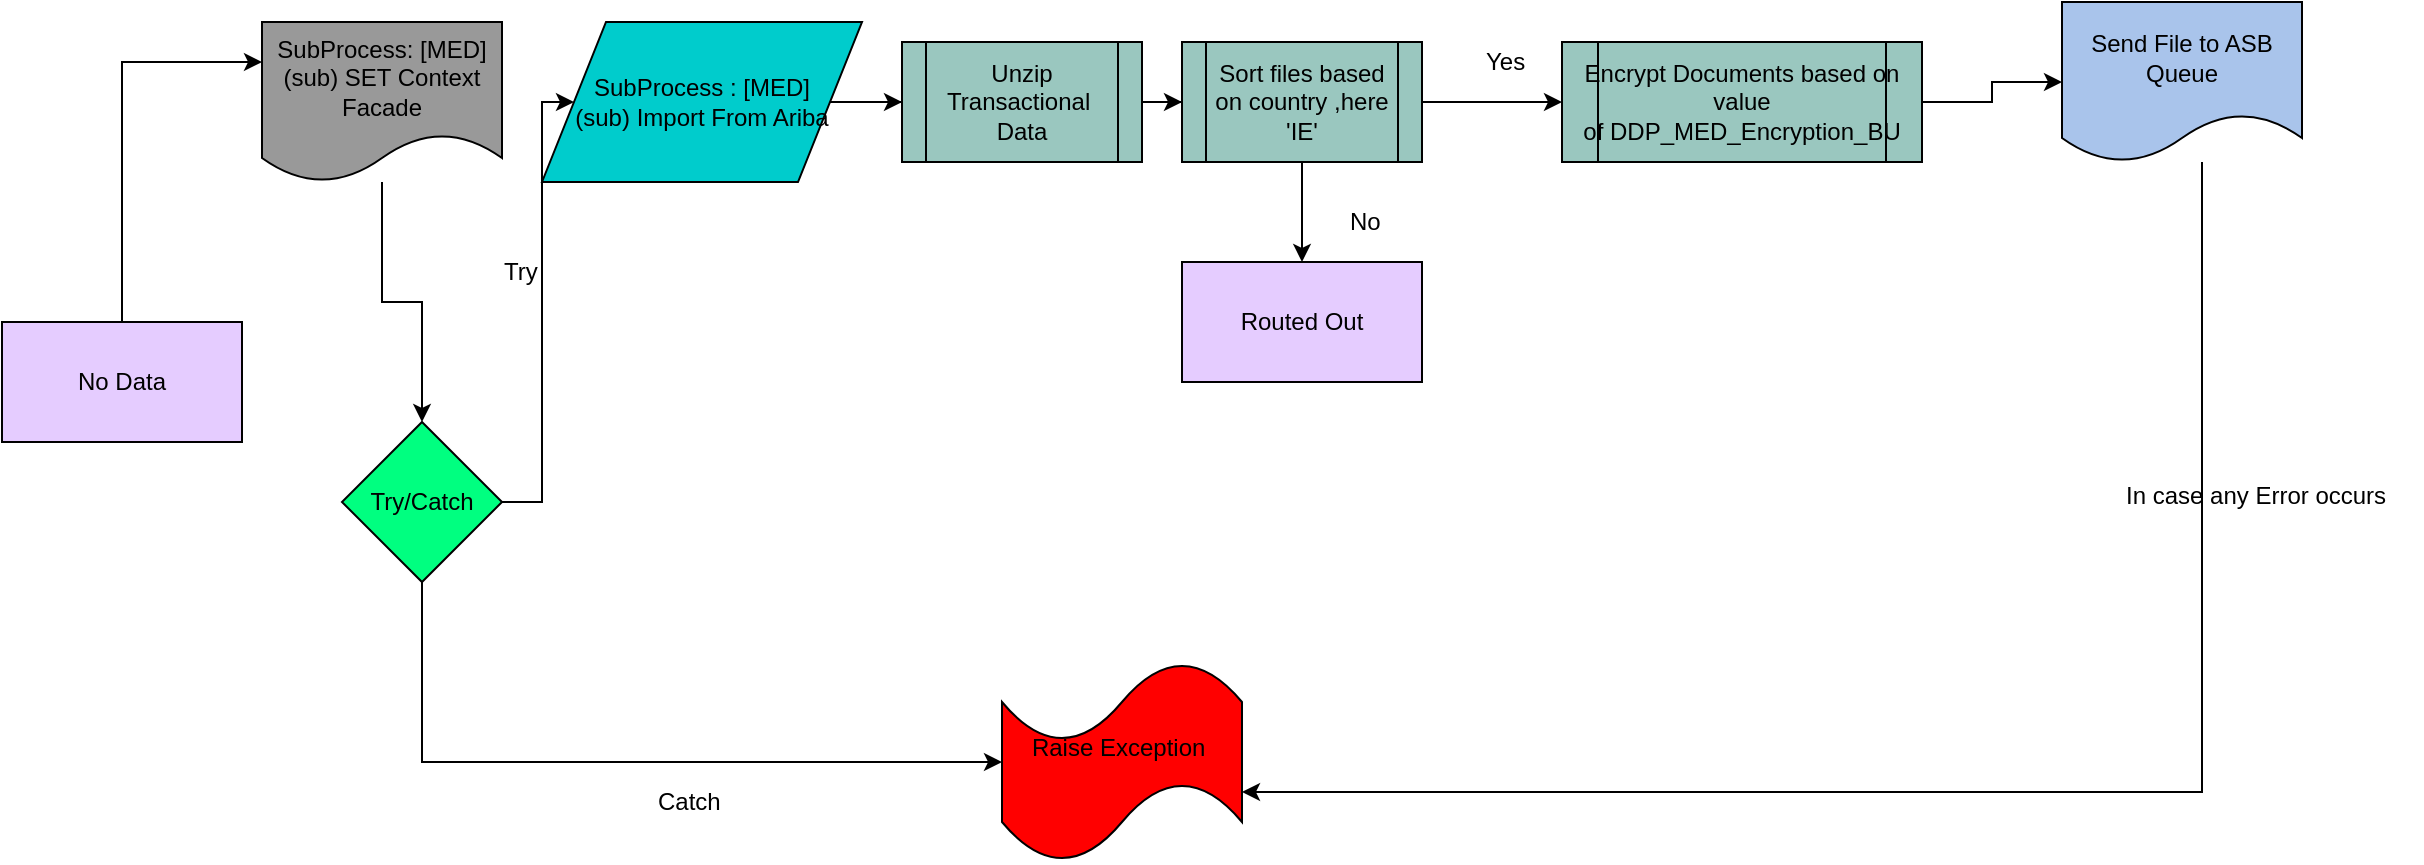<mxfile version="10.3.5" type="github"><diagram id="h2p2jUR2dyHVezbM5Hxx" name="Page-1"><mxGraphModel dx="1358" dy="629" grid="1" gridSize="10" guides="1" tooltips="1" connect="1" arrows="1" fold="1" page="0" pageScale="1" pageWidth="850" pageHeight="1100" math="0" shadow="0"><root><mxCell id="0"/><mxCell id="1" parent="0"/><mxCell id="3yQWqALXSbzdoevvuanM-4" style="edgeStyle=orthogonalEdgeStyle;rounded=0;orthogonalLoop=1;jettySize=auto;html=1;entryX=0;entryY=0.25;entryDx=0;entryDy=0;" edge="1" parent="1" source="3yQWqALXSbzdoevvuanM-1" target="3yQWqALXSbzdoevvuanM-2"><mxGeometry relative="1" as="geometry"><Array as="points"><mxPoint x="90" y="130"/></Array></mxGeometry></mxCell><mxCell id="3yQWqALXSbzdoevvuanM-1" value="No Data" style="rounded=0;whiteSpace=wrap;html=1;fillColor=#E5CCFF;" vertex="1" parent="1"><mxGeometry x="30" y="260" width="120" height="60" as="geometry"/></mxCell><mxCell id="3yQWqALXSbzdoevvuanM-5" style="edgeStyle=orthogonalEdgeStyle;rounded=0;orthogonalLoop=1;jettySize=auto;html=1;entryX=0.5;entryY=0;entryDx=0;entryDy=0;" edge="1" parent="1" source="3yQWqALXSbzdoevvuanM-2" target="3yQWqALXSbzdoevvuanM-3"><mxGeometry relative="1" as="geometry"/></mxCell><mxCell id="3yQWqALXSbzdoevvuanM-2" value="SubProcess: [MED](sub) SET Context Facade" style="shape=document;whiteSpace=wrap;html=1;boundedLbl=1;fillColor=#999999;" vertex="1" parent="1"><mxGeometry x="160" y="110" width="120" height="80" as="geometry"/></mxCell><mxCell id="3yQWqALXSbzdoevvuanM-22" style="edgeStyle=orthogonalEdgeStyle;rounded=0;orthogonalLoop=1;jettySize=auto;html=1;entryX=0;entryY=0.5;entryDx=0;entryDy=0;" edge="1" parent="1" source="3yQWqALXSbzdoevvuanM-3" target="3yQWqALXSbzdoevvuanM-7"><mxGeometry relative="1" as="geometry"><Array as="points"><mxPoint x="300" y="150"/></Array></mxGeometry></mxCell><mxCell id="3yQWqALXSbzdoevvuanM-31" style="edgeStyle=orthogonalEdgeStyle;rounded=0;orthogonalLoop=1;jettySize=auto;html=1;entryX=0;entryY=0.5;entryDx=0;entryDy=0;entryPerimeter=0;" edge="1" parent="1" source="3yQWqALXSbzdoevvuanM-3" target="3yQWqALXSbzdoevvuanM-6"><mxGeometry relative="1" as="geometry"><Array as="points"><mxPoint x="240" y="480"/></Array></mxGeometry></mxCell><mxCell id="3yQWqALXSbzdoevvuanM-3" value="Try/Catch" style="rhombus;whiteSpace=wrap;html=1;fillColor=#00FF80;" vertex="1" parent="1"><mxGeometry x="200" y="310" width="80" height="80" as="geometry"/></mxCell><mxCell id="3yQWqALXSbzdoevvuanM-6" value="Raise Exception&amp;nbsp;&lt;br&gt;&lt;br&gt;" style="shape=tape;whiteSpace=wrap;html=1;fillColor=#FF0000;" vertex="1" parent="1"><mxGeometry x="530" y="430" width="120" height="100" as="geometry"/></mxCell><mxCell id="3yQWqALXSbzdoevvuanM-23" value="" style="edgeStyle=orthogonalEdgeStyle;rounded=0;orthogonalLoop=1;jettySize=auto;html=1;" edge="1" parent="1" source="3yQWqALXSbzdoevvuanM-7" target="3yQWqALXSbzdoevvuanM-8"><mxGeometry relative="1" as="geometry"/></mxCell><mxCell id="3yQWqALXSbzdoevvuanM-7" value="SubProcess : [MED]&lt;br&gt;(sub) Import From Ariba&lt;br&gt;" style="shape=parallelogram;perimeter=parallelogramPerimeter;whiteSpace=wrap;html=1;fillColor=#00CCCC;" vertex="1" parent="1"><mxGeometry x="300" y="110" width="160" height="80" as="geometry"/></mxCell><mxCell id="3yQWqALXSbzdoevvuanM-19" value="" style="edgeStyle=orthogonalEdgeStyle;rounded=0;orthogonalLoop=1;jettySize=auto;html=1;" edge="1" parent="1" source="3yQWqALXSbzdoevvuanM-8" target="3yQWqALXSbzdoevvuanM-9"><mxGeometry relative="1" as="geometry"/></mxCell><mxCell id="3yQWqALXSbzdoevvuanM-8" value="Unzip Transactional&amp;nbsp;&lt;br&gt;Data&lt;br&gt;" style="shape=process;whiteSpace=wrap;html=1;backgroundOutline=1;fillColor=#9AC7BF;" vertex="1" parent="1"><mxGeometry x="480" y="120" width="120" height="60" as="geometry"/></mxCell><mxCell id="3yQWqALXSbzdoevvuanM-14" value="" style="edgeStyle=orthogonalEdgeStyle;rounded=0;orthogonalLoop=1;jettySize=auto;html=1;" edge="1" parent="1" source="3yQWqALXSbzdoevvuanM-9" target="3yQWqALXSbzdoevvuanM-13"><mxGeometry relative="1" as="geometry"/></mxCell><mxCell id="3yQWqALXSbzdoevvuanM-40" value="" style="edgeStyle=orthogonalEdgeStyle;rounded=0;orthogonalLoop=1;jettySize=auto;html=1;" edge="1" parent="1" source="3yQWqALXSbzdoevvuanM-9" target="3yQWqALXSbzdoevvuanM-10"><mxGeometry relative="1" as="geometry"/></mxCell><mxCell id="3yQWqALXSbzdoevvuanM-9" value="Sort files based on country ,here 'IE'" style="shape=process;whiteSpace=wrap;html=1;backgroundOutline=1;fillColor=#9AC7BF;" vertex="1" parent="1"><mxGeometry x="620" y="120" width="120" height="60" as="geometry"/></mxCell><mxCell id="3yQWqALXSbzdoevvuanM-16" value="" style="edgeStyle=orthogonalEdgeStyle;rounded=0;orthogonalLoop=1;jettySize=auto;html=1;" edge="1" parent="1" source="3yQWqALXSbzdoevvuanM-10" target="3yQWqALXSbzdoevvuanM-11"><mxGeometry relative="1" as="geometry"/></mxCell><mxCell id="3yQWqALXSbzdoevvuanM-10" value="Encrypt Documents based on value of&amp;nbsp;DDP_MED_Encryption_BU" style="shape=process;whiteSpace=wrap;html=1;backgroundOutline=1;fillColor=#9AC7BF;" vertex="1" parent="1"><mxGeometry x="810" y="120" width="180" height="60" as="geometry"/></mxCell><mxCell id="3yQWqALXSbzdoevvuanM-32" style="edgeStyle=orthogonalEdgeStyle;rounded=0;orthogonalLoop=1;jettySize=auto;html=1;entryX=1;entryY=0.65;entryDx=0;entryDy=0;entryPerimeter=0;" edge="1" parent="1" source="3yQWqALXSbzdoevvuanM-11" target="3yQWqALXSbzdoevvuanM-6"><mxGeometry relative="1" as="geometry"><Array as="points"><mxPoint x="1130" y="495"/></Array></mxGeometry></mxCell><mxCell id="3yQWqALXSbzdoevvuanM-11" value="Send File to ASB Queue" style="shape=document;whiteSpace=wrap;html=1;boundedLbl=1;fillColor=#A9C4EB;" vertex="1" parent="1"><mxGeometry x="1060" y="100" width="120" height="80" as="geometry"/></mxCell><mxCell id="3yQWqALXSbzdoevvuanM-13" value="Routed Out" style="rounded=0;whiteSpace=wrap;html=1;fillColor=#E5CCFF;" vertex="1" parent="1"><mxGeometry x="620" y="230" width="120" height="60" as="geometry"/></mxCell><mxCell id="3yQWqALXSbzdoevvuanM-20" value="No" style="text;html=1;resizable=0;points=[];autosize=1;align=left;verticalAlign=top;spacingTop=-4;" vertex="1" parent="1"><mxGeometry x="702" y="200" width="30" height="20" as="geometry"/></mxCell><mxCell id="3yQWqALXSbzdoevvuanM-21" value="Yes" style="text;html=1;resizable=0;points=[];autosize=1;align=left;verticalAlign=top;spacingTop=-4;" vertex="1" parent="1"><mxGeometry x="770" y="120" width="40" height="20" as="geometry"/></mxCell><mxCell id="3yQWqALXSbzdoevvuanM-24" value="Try" style="text;html=1;resizable=0;points=[];autosize=1;align=left;verticalAlign=top;spacingTop=-4;" vertex="1" parent="1"><mxGeometry x="279" y="225" width="30" height="20" as="geometry"/></mxCell><mxCell id="3yQWqALXSbzdoevvuanM-28" value="Catch" style="text;html=1;resizable=0;points=[];autosize=1;align=left;verticalAlign=top;spacingTop=-4;" vertex="1" parent="1"><mxGeometry x="356" y="490" width="50" height="20" as="geometry"/></mxCell><mxCell id="3yQWqALXSbzdoevvuanM-33" value="In case any Error occurs" style="text;html=1;resizable=0;points=[];autosize=1;align=left;verticalAlign=top;spacingTop=-4;" vertex="1" parent="1"><mxGeometry x="1090" y="337" width="150" height="20" as="geometry"/></mxCell></root></mxGraphModel></diagram></mxfile>